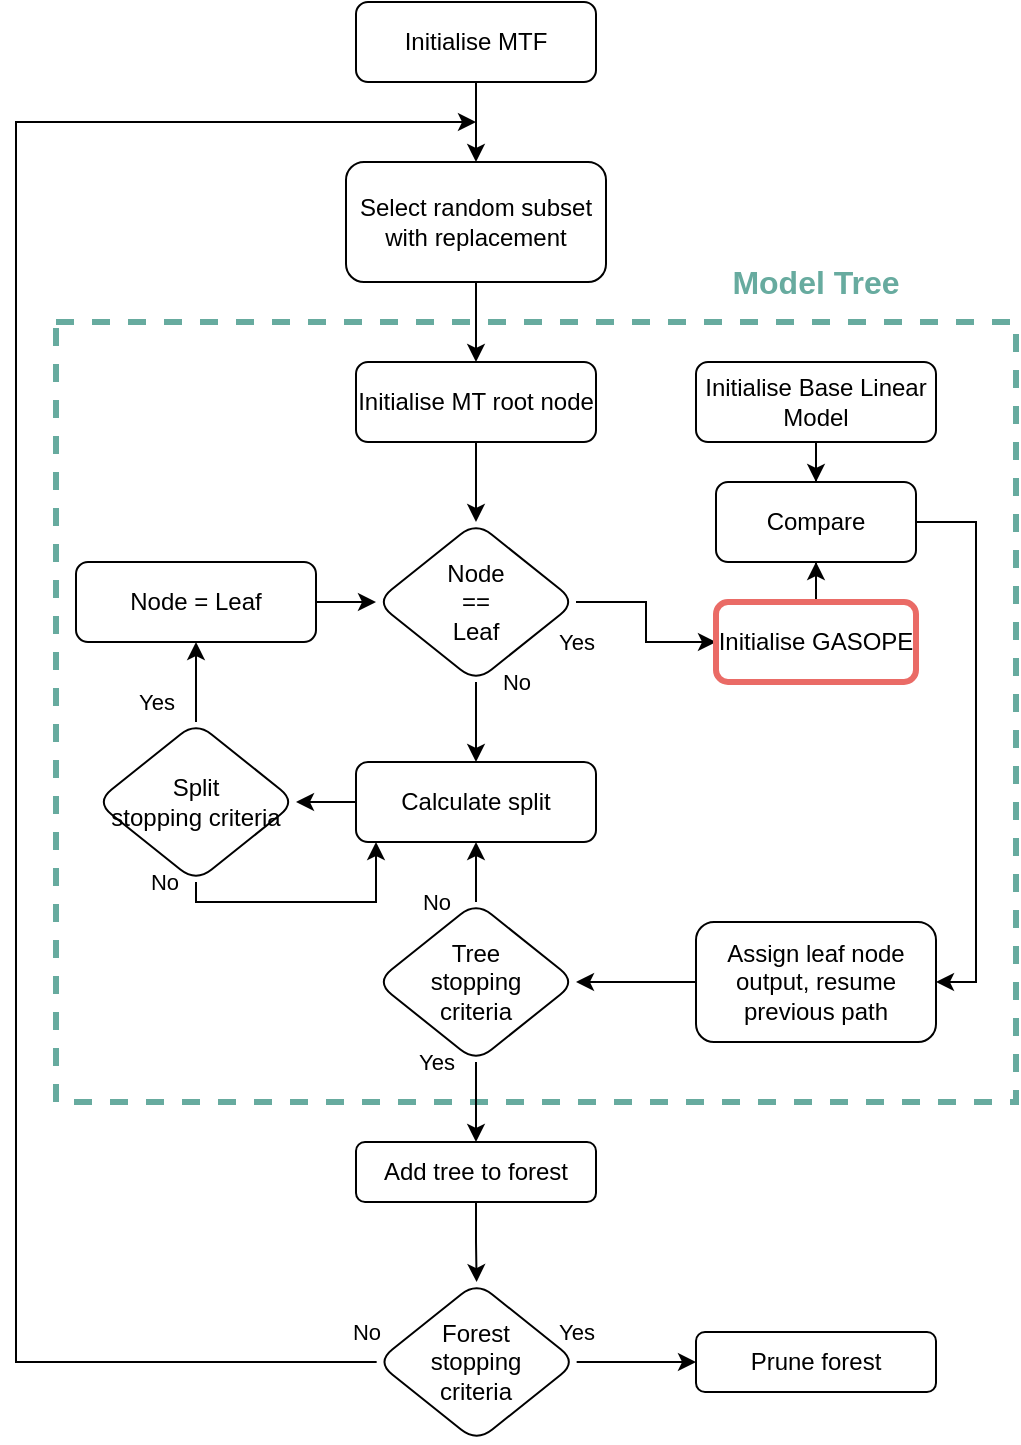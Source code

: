 <mxfile version="14.6.4" type="device"><diagram id="C5RBs43oDa-KdzZeNtuy" name="Page-1"><mxGraphModel dx="1663" dy="927" grid="1" gridSize="10" guides="1" tooltips="1" connect="1" arrows="1" fold="1" page="1" pageScale="1" pageWidth="827" pageHeight="1169" math="0" shadow="0"><root><mxCell id="WIyWlLk6GJQsqaUBKTNV-0"/><mxCell id="WIyWlLk6GJQsqaUBKTNV-1" parent="WIyWlLk6GJQsqaUBKTNV-0"/><mxCell id="ufMGCGG1HwQaQlHvU2pH-53" value="" style="rounded=0;whiteSpace=wrap;html=1;shadow=0;fillColor=none;dashed=1;strokeWidth=3;strokeColor=#67AB9F;" vertex="1" parent="WIyWlLk6GJQsqaUBKTNV-1"><mxGeometry x="50" y="200" width="480" height="390" as="geometry"/></mxCell><mxCell id="ufMGCGG1HwQaQlHvU2pH-6" value="" style="edgeStyle=orthogonalEdgeStyle;rounded=0;orthogonalLoop=1;jettySize=auto;html=1;" edge="1" parent="WIyWlLk6GJQsqaUBKTNV-1" source="WIyWlLk6GJQsqaUBKTNV-3" target="ufMGCGG1HwQaQlHvU2pH-5"><mxGeometry relative="1" as="geometry"/></mxCell><mxCell id="WIyWlLk6GJQsqaUBKTNV-3" value="Initialise MTF" style="rounded=1;whiteSpace=wrap;html=1;fontSize=12;glass=0;strokeWidth=1;shadow=0;" parent="WIyWlLk6GJQsqaUBKTNV-1" vertex="1"><mxGeometry x="200" y="40" width="120" height="40" as="geometry"/></mxCell><mxCell id="ufMGCGG1HwQaQlHvU2pH-8" value="" style="edgeStyle=orthogonalEdgeStyle;rounded=0;orthogonalLoop=1;jettySize=auto;html=1;" edge="1" parent="WIyWlLk6GJQsqaUBKTNV-1" source="ufMGCGG1HwQaQlHvU2pH-5" target="ufMGCGG1HwQaQlHvU2pH-7"><mxGeometry relative="1" as="geometry"/></mxCell><mxCell id="ufMGCGG1HwQaQlHvU2pH-5" value="Select random subset with replacement" style="rounded=1;whiteSpace=wrap;html=1;fontSize=12;glass=0;strokeWidth=1;shadow=0;" vertex="1" parent="WIyWlLk6GJQsqaUBKTNV-1"><mxGeometry x="195" y="120" width="130" height="60" as="geometry"/></mxCell><mxCell id="ufMGCGG1HwQaQlHvU2pH-12" value="" style="edgeStyle=orthogonalEdgeStyle;rounded=0;orthogonalLoop=1;jettySize=auto;html=1;" edge="1" parent="WIyWlLk6GJQsqaUBKTNV-1" source="ufMGCGG1HwQaQlHvU2pH-7" target="ufMGCGG1HwQaQlHvU2pH-11"><mxGeometry relative="1" as="geometry"/></mxCell><mxCell id="ufMGCGG1HwQaQlHvU2pH-7" value="Initialise MT root node" style="rounded=1;whiteSpace=wrap;html=1;fontSize=12;glass=0;strokeWidth=1;shadow=0;" vertex="1" parent="WIyWlLk6GJQsqaUBKTNV-1"><mxGeometry x="200" y="220" width="120" height="40" as="geometry"/></mxCell><mxCell id="ufMGCGG1HwQaQlHvU2pH-14" value="Yes" style="edgeStyle=orthogonalEdgeStyle;rounded=0;orthogonalLoop=1;jettySize=auto;html=1;" edge="1" parent="WIyWlLk6GJQsqaUBKTNV-1" source="ufMGCGG1HwQaQlHvU2pH-11" target="ufMGCGG1HwQaQlHvU2pH-13"><mxGeometry x="-1" y="-20" relative="1" as="geometry"><mxPoint as="offset"/></mxGeometry></mxCell><mxCell id="ufMGCGG1HwQaQlHvU2pH-23" value="No" style="edgeStyle=orthogonalEdgeStyle;rounded=0;orthogonalLoop=1;jettySize=auto;html=1;" edge="1" parent="WIyWlLk6GJQsqaUBKTNV-1" source="ufMGCGG1HwQaQlHvU2pH-11" target="ufMGCGG1HwQaQlHvU2pH-22"><mxGeometry x="-1" y="20" relative="1" as="geometry"><mxPoint as="offset"/></mxGeometry></mxCell><mxCell id="ufMGCGG1HwQaQlHvU2pH-11" value="Node&lt;br&gt;== &lt;br&gt;Leaf" style="rhombus;whiteSpace=wrap;html=1;rounded=1;shadow=0;strokeWidth=1;glass=0;" vertex="1" parent="WIyWlLk6GJQsqaUBKTNV-1"><mxGeometry x="210" y="300" width="100" height="80" as="geometry"/></mxCell><mxCell id="ufMGCGG1HwQaQlHvU2pH-17" value="" style="edgeStyle=orthogonalEdgeStyle;rounded=0;orthogonalLoop=1;jettySize=auto;html=1;" edge="1" parent="WIyWlLk6GJQsqaUBKTNV-1" source="ufMGCGG1HwQaQlHvU2pH-13" target="ufMGCGG1HwQaQlHvU2pH-16"><mxGeometry relative="1" as="geometry"/></mxCell><mxCell id="ufMGCGG1HwQaQlHvU2pH-13" value="Initialise GASOPE" style="whiteSpace=wrap;html=1;rounded=1;shadow=0;strokeWidth=3;glass=0;strokeColor=#EA6B66;" vertex="1" parent="WIyWlLk6GJQsqaUBKTNV-1"><mxGeometry x="380" y="340" width="100" height="40" as="geometry"/></mxCell><mxCell id="ufMGCGG1HwQaQlHvU2pH-18" style="edgeStyle=orthogonalEdgeStyle;rounded=0;orthogonalLoop=1;jettySize=auto;html=1;entryX=0.5;entryY=0;entryDx=0;entryDy=0;" edge="1" parent="WIyWlLk6GJQsqaUBKTNV-1" source="ufMGCGG1HwQaQlHvU2pH-15" target="ufMGCGG1HwQaQlHvU2pH-16"><mxGeometry relative="1" as="geometry"/></mxCell><mxCell id="ufMGCGG1HwQaQlHvU2pH-15" value="Initialise Base Linear Model" style="rounded=1;whiteSpace=wrap;html=1;fontSize=12;glass=0;strokeWidth=1;shadow=0;" vertex="1" parent="WIyWlLk6GJQsqaUBKTNV-1"><mxGeometry x="370" y="220" width="120" height="40" as="geometry"/></mxCell><mxCell id="ufMGCGG1HwQaQlHvU2pH-41" style="edgeStyle=orthogonalEdgeStyle;rounded=0;orthogonalLoop=1;jettySize=auto;html=1;entryX=1;entryY=0.5;entryDx=0;entryDy=0;" edge="1" parent="WIyWlLk6GJQsqaUBKTNV-1" source="ufMGCGG1HwQaQlHvU2pH-16" target="ufMGCGG1HwQaQlHvU2pH-42"><mxGeometry relative="1" as="geometry"><mxPoint x="520" y="440" as="targetPoint"/><Array as="points"><mxPoint x="510" y="300"/><mxPoint x="510" y="530"/></Array></mxGeometry></mxCell><mxCell id="ufMGCGG1HwQaQlHvU2pH-16" value="Compare" style="whiteSpace=wrap;html=1;rounded=1;shadow=0;strokeWidth=1;glass=0;" vertex="1" parent="WIyWlLk6GJQsqaUBKTNV-1"><mxGeometry x="380" y="280" width="100" height="40" as="geometry"/></mxCell><mxCell id="ufMGCGG1HwQaQlHvU2pH-25" value="" style="edgeStyle=orthogonalEdgeStyle;rounded=0;orthogonalLoop=1;jettySize=auto;html=1;" edge="1" parent="WIyWlLk6GJQsqaUBKTNV-1" source="ufMGCGG1HwQaQlHvU2pH-22" target="ufMGCGG1HwQaQlHvU2pH-24"><mxGeometry relative="1" as="geometry"/></mxCell><mxCell id="ufMGCGG1HwQaQlHvU2pH-22" value="Calculate split" style="whiteSpace=wrap;html=1;rounded=1;shadow=0;strokeWidth=1;glass=0;" vertex="1" parent="WIyWlLk6GJQsqaUBKTNV-1"><mxGeometry x="200" y="420" width="120" height="40" as="geometry"/></mxCell><mxCell id="ufMGCGG1HwQaQlHvU2pH-28" value="Yes" style="edgeStyle=orthogonalEdgeStyle;rounded=0;orthogonalLoop=1;jettySize=auto;html=1;" edge="1" parent="WIyWlLk6GJQsqaUBKTNV-1" source="ufMGCGG1HwQaQlHvU2pH-24" target="ufMGCGG1HwQaQlHvU2pH-27"><mxGeometry x="-0.5" y="20" relative="1" as="geometry"><mxPoint as="offset"/></mxGeometry></mxCell><mxCell id="ufMGCGG1HwQaQlHvU2pH-34" value="" style="edgeStyle=orthogonalEdgeStyle;rounded=0;orthogonalLoop=1;jettySize=auto;html=1;" edge="1" parent="WIyWlLk6GJQsqaUBKTNV-1" source="ufMGCGG1HwQaQlHvU2pH-24"><mxGeometry relative="1" as="geometry"><mxPoint x="210" y="460" as="targetPoint"/><Array as="points"><mxPoint x="120" y="490"/><mxPoint x="210" y="490"/></Array></mxGeometry></mxCell><mxCell id="ufMGCGG1HwQaQlHvU2pH-37" value="No" style="edgeLabel;html=1;align=center;verticalAlign=middle;resizable=0;points=[];" vertex="1" connectable="0" parent="ufMGCGG1HwQaQlHvU2pH-34"><mxGeometry x="0.104" y="2" relative="1" as="geometry"><mxPoint x="-78" y="-8" as="offset"/></mxGeometry></mxCell><mxCell id="ufMGCGG1HwQaQlHvU2pH-24" value="Split&lt;br&gt;stopping criteria" style="rhombus;whiteSpace=wrap;html=1;rounded=1;shadow=0;strokeWidth=1;glass=0;" vertex="1" parent="WIyWlLk6GJQsqaUBKTNV-1"><mxGeometry x="70" y="400" width="100" height="80" as="geometry"/></mxCell><mxCell id="ufMGCGG1HwQaQlHvU2pH-29" value="" style="edgeStyle=orthogonalEdgeStyle;rounded=0;orthogonalLoop=1;jettySize=auto;html=1;" edge="1" parent="WIyWlLk6GJQsqaUBKTNV-1" source="ufMGCGG1HwQaQlHvU2pH-27" target="ufMGCGG1HwQaQlHvU2pH-11"><mxGeometry relative="1" as="geometry"/></mxCell><mxCell id="ufMGCGG1HwQaQlHvU2pH-27" value="Node = Leaf" style="whiteSpace=wrap;html=1;rounded=1;shadow=0;strokeWidth=1;glass=0;" vertex="1" parent="WIyWlLk6GJQsqaUBKTNV-1"><mxGeometry x="60" y="320" width="120" height="40" as="geometry"/></mxCell><mxCell id="ufMGCGG1HwQaQlHvU2pH-36" value="No" style="edgeStyle=orthogonalEdgeStyle;rounded=0;orthogonalLoop=1;jettySize=auto;html=1;" edge="1" parent="WIyWlLk6GJQsqaUBKTNV-1" source="ufMGCGG1HwQaQlHvU2pH-33" target="ufMGCGG1HwQaQlHvU2pH-22"><mxGeometry x="-1" y="20" relative="1" as="geometry"><mxPoint as="offset"/></mxGeometry></mxCell><mxCell id="ufMGCGG1HwQaQlHvU2pH-39" value="Yes" style="edgeStyle=orthogonalEdgeStyle;rounded=0;orthogonalLoop=1;jettySize=auto;html=1;" edge="1" parent="WIyWlLk6GJQsqaUBKTNV-1" source="ufMGCGG1HwQaQlHvU2pH-33" target="ufMGCGG1HwQaQlHvU2pH-38"><mxGeometry x="-1" y="-20" relative="1" as="geometry"><mxPoint as="offset"/></mxGeometry></mxCell><mxCell id="ufMGCGG1HwQaQlHvU2pH-33" value="Tree&lt;br&gt;stopping&lt;br&gt;criteria" style="rhombus;whiteSpace=wrap;html=1;rounded=1;shadow=0;strokeWidth=1;glass=0;" vertex="1" parent="WIyWlLk6GJQsqaUBKTNV-1"><mxGeometry x="210" y="490" width="100" height="80" as="geometry"/></mxCell><mxCell id="ufMGCGG1HwQaQlHvU2pH-45" value="" style="edgeStyle=orthogonalEdgeStyle;rounded=0;orthogonalLoop=1;jettySize=auto;html=1;" edge="1" parent="WIyWlLk6GJQsqaUBKTNV-1" source="ufMGCGG1HwQaQlHvU2pH-38" target="ufMGCGG1HwQaQlHvU2pH-44"><mxGeometry relative="1" as="geometry"/></mxCell><mxCell id="ufMGCGG1HwQaQlHvU2pH-38" value="Add tree to forest" style="whiteSpace=wrap;html=1;rounded=1;shadow=0;strokeWidth=1;glass=0;" vertex="1" parent="WIyWlLk6GJQsqaUBKTNV-1"><mxGeometry x="200" y="610" width="120" height="30" as="geometry"/></mxCell><mxCell id="ufMGCGG1HwQaQlHvU2pH-43" value="" style="edgeStyle=orthogonalEdgeStyle;rounded=0;orthogonalLoop=1;jettySize=auto;html=1;entryX=1;entryY=0.5;entryDx=0;entryDy=0;" edge="1" parent="WIyWlLk6GJQsqaUBKTNV-1" source="ufMGCGG1HwQaQlHvU2pH-42" target="ufMGCGG1HwQaQlHvU2pH-33"><mxGeometry relative="1" as="geometry"/></mxCell><mxCell id="ufMGCGG1HwQaQlHvU2pH-42" value="Assign leaf node output, resume previous path" style="rounded=1;whiteSpace=wrap;html=1;shadow=0;" vertex="1" parent="WIyWlLk6GJQsqaUBKTNV-1"><mxGeometry x="370" y="500" width="120" height="60" as="geometry"/></mxCell><mxCell id="ufMGCGG1HwQaQlHvU2pH-46" style="edgeStyle=orthogonalEdgeStyle;rounded=0;orthogonalLoop=1;jettySize=auto;html=1;" edge="1" parent="WIyWlLk6GJQsqaUBKTNV-1" source="ufMGCGG1HwQaQlHvU2pH-44"><mxGeometry relative="1" as="geometry"><mxPoint x="260" y="100" as="targetPoint"/><Array as="points"><mxPoint x="30" y="720"/><mxPoint x="30" y="100"/></Array></mxGeometry></mxCell><mxCell id="ufMGCGG1HwQaQlHvU2pH-50" value="No" style="edgeLabel;html=1;align=center;verticalAlign=middle;resizable=0;points=[];" vertex="1" connectable="0" parent="ufMGCGG1HwQaQlHvU2pH-46"><mxGeometry x="-0.895" relative="1" as="geometry"><mxPoint x="48" y="-15" as="offset"/></mxGeometry></mxCell><mxCell id="ufMGCGG1HwQaQlHvU2pH-49" value="Yes" style="edgeStyle=orthogonalEdgeStyle;rounded=0;orthogonalLoop=1;jettySize=auto;html=1;" edge="1" parent="WIyWlLk6GJQsqaUBKTNV-1" source="ufMGCGG1HwQaQlHvU2pH-44" target="ufMGCGG1HwQaQlHvU2pH-48"><mxGeometry x="-1" y="15" relative="1" as="geometry"><mxPoint as="offset"/></mxGeometry></mxCell><mxCell id="ufMGCGG1HwQaQlHvU2pH-44" value="Forest&lt;br&gt;stopping&lt;br&gt;criteria" style="rhombus;whiteSpace=wrap;html=1;rounded=1;shadow=0;strokeWidth=1;glass=0;" vertex="1" parent="WIyWlLk6GJQsqaUBKTNV-1"><mxGeometry x="210.33" y="680" width="100" height="80" as="geometry"/></mxCell><mxCell id="ufMGCGG1HwQaQlHvU2pH-48" value="Prune forest" style="whiteSpace=wrap;html=1;rounded=1;shadow=0;strokeWidth=1;glass=0;" vertex="1" parent="WIyWlLk6GJQsqaUBKTNV-1"><mxGeometry x="370" y="705" width="120" height="30" as="geometry"/></mxCell><mxCell id="ufMGCGG1HwQaQlHvU2pH-54" value="&lt;font color=&quot;#67ab9f&quot; size=&quot;1&quot;&gt;&lt;b style=&quot;font-size: 16px&quot;&gt;Model Tree&lt;/b&gt;&lt;/font&gt;" style="text;html=1;strokeColor=none;fillColor=none;align=center;verticalAlign=middle;whiteSpace=wrap;rounded=0;shadow=0;dashed=1;" vertex="1" parent="WIyWlLk6GJQsqaUBKTNV-1"><mxGeometry x="380" y="160" width="100" height="40" as="geometry"/></mxCell></root></mxGraphModel></diagram></mxfile>